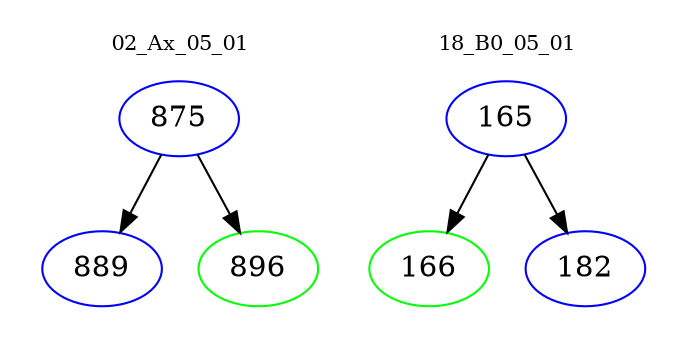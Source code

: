 digraph{
subgraph cluster_0 {
color = white
label = "02_Ax_05_01";
fontsize=10;
T0_875 [label="875", color="blue"]
T0_875 -> T0_889 [color="black"]
T0_889 [label="889", color="blue"]
T0_875 -> T0_896 [color="black"]
T0_896 [label="896", color="green"]
}
subgraph cluster_1 {
color = white
label = "18_B0_05_01";
fontsize=10;
T1_165 [label="165", color="blue"]
T1_165 -> T1_166 [color="black"]
T1_166 [label="166", color="green"]
T1_165 -> T1_182 [color="black"]
T1_182 [label="182", color="blue"]
}
}
